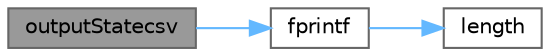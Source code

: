 digraph "outputStatecsv"
{
 // LATEX_PDF_SIZE
  bgcolor="transparent";
  edge [fontname=Helvetica,fontsize=10,labelfontname=Helvetica,labelfontsize=10];
  node [fontname=Helvetica,fontsize=10,shape=box,height=0.2,width=0.4];
  rankdir="LR";
  Node1 [id="Node000001",label="outputStatecsv",height=0.2,width=0.4,color="gray40", fillcolor="grey60", style="filled", fontcolor="black",tooltip=" "];
  Node1 -> Node2 [id="edge1_Node000001_Node000002",color="steelblue1",style="solid",tooltip=" "];
  Node2 [id="Node000002",label="fprintf",height=0.2,width=0.4,color="grey40", fillcolor="white", style="filled",URL="$db/d38/splitdata_8m.html#a1b55763cc205d6b6f157eefb24e20e4c",tooltip=" "];
  Node2 -> Node3 [id="edge2_Node000002_Node000003",color="steelblue1",style="solid",tooltip=" "];
  Node3 [id="Node000003",label="length",height=0.2,width=0.4,color="grey40", fillcolor="white", style="filled",URL="$d9/dce/daylen_8m.html#a86e0024c249e4a09333409ec56451e1e",tooltip=" "];
}
